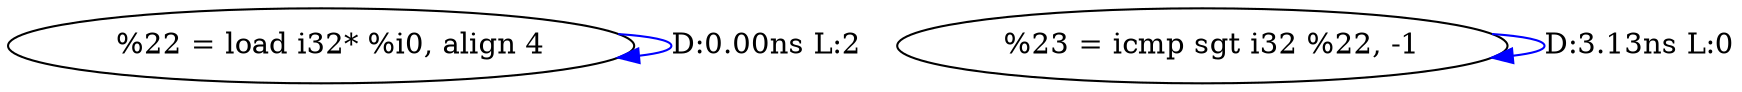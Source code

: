 digraph {
Node0x2cc2ce0[label="  %22 = load i32* %i0, align 4"];
Node0x2cc2ce0 -> Node0x2cc2ce0[label="D:0.00ns L:2",color=blue];
Node0x2cc2dc0[label="  %23 = icmp sgt i32 %22, -1"];
Node0x2cc2dc0 -> Node0x2cc2dc0[label="D:3.13ns L:0",color=blue];
}
